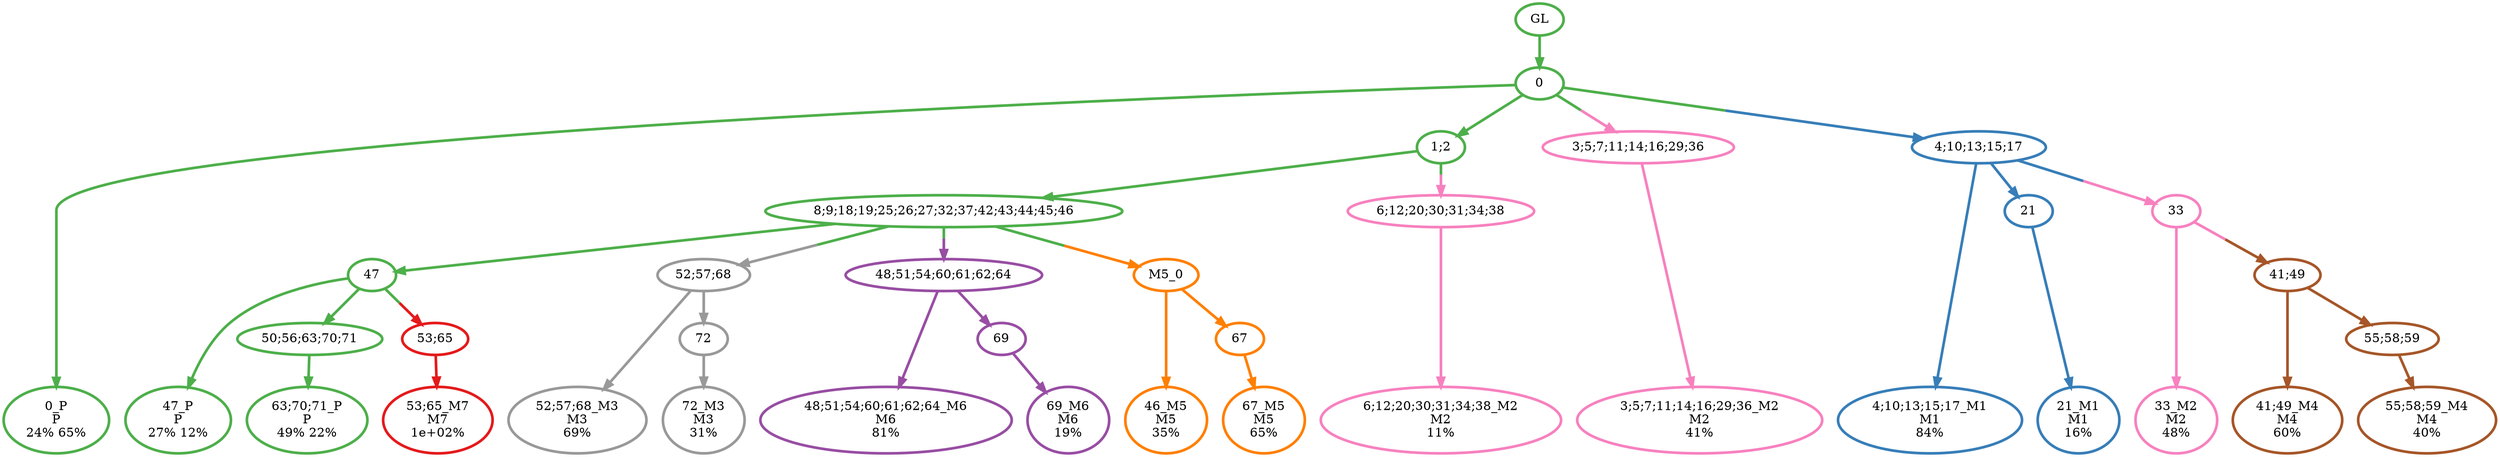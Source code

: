 digraph T {
	{
		rank=same
		34 [penwidth=3,colorscheme=set19,color=3,label="0_P\nP\n24% 65%"]
		30 [penwidth=3,colorscheme=set19,color=3,label="47_P\nP\n27% 12%"]
		28 [penwidth=3,colorscheme=set19,color=3,label="63;70;71_P\nP\n49% 22%"]
		27 [penwidth=3,colorscheme=set19,color=2,label="4;10;13;15;17_M1\nM1\n84%"]
		25 [penwidth=3,colorscheme=set19,color=2,label="21_M1\nM1\n16%"]
		24 [penwidth=3,colorscheme=set19,color=8,label="6;12;20;30;31;34;38_M2\nM2\n11%"]
		23 [penwidth=3,colorscheme=set19,color=8,label="3;5;7;11;14;16;29;36_M2\nM2\n41%"]
		22 [penwidth=3,colorscheme=set19,color=8,label="33_M2\nM2\n48%"]
		21 [penwidth=3,colorscheme=set19,color=9,label="52;57;68_M3\nM3\n69%"]
		19 [penwidth=3,colorscheme=set19,color=9,label="72_M3\nM3\n31%"]
		18 [penwidth=3,colorscheme=set19,color=7,label="41;49_M4\nM4\n60%"]
		16 [penwidth=3,colorscheme=set19,color=7,label="55;58;59_M4\nM4\n40%"]
		15 [penwidth=3,colorscheme=set19,color=5,label="46_M5\nM5\n35%"]
		13 [penwidth=3,colorscheme=set19,color=5,label="67_M5\nM5\n65%"]
		12 [penwidth=3,colorscheme=set19,color=4,label="48;51;54;60;61;62;64_M6\nM6\n81%"]
		10 [penwidth=3,colorscheme=set19,color=4,label="69_M6\nM6\n19%"]
		9 [penwidth=3,colorscheme=set19,color=1,label="53;65_M7\nM7\n1e+02%"]
	}
	36 [penwidth=3,colorscheme=set19,color=3,label="GL"]
	35 [penwidth=3,colorscheme=set19,color=3,label="0"]
	33 [penwidth=3,colorscheme=set19,color=3,label="1;2"]
	32 [penwidth=3,colorscheme=set19,color=3,label="8;9;18;19;25;26;27;32;37;42;43;44;45;46"]
	31 [penwidth=3,colorscheme=set19,color=3,label="47"]
	29 [penwidth=3,colorscheme=set19,color=3,label="50;56;63;70;71"]
	26 [penwidth=3,colorscheme=set19,color=2,label="21"]
	20 [penwidth=3,colorscheme=set19,color=9,label="72"]
	17 [penwidth=3,colorscheme=set19,color=7,label="55;58;59"]
	14 [penwidth=3,colorscheme=set19,color=5,label="67"]
	11 [penwidth=3,colorscheme=set19,color=4,label="69"]
	8 [penwidth=3,colorscheme=set19,color=7,label="41;49"]
	7 [penwidth=3,colorscheme=set19,color=8,label="33"]
	6 [penwidth=3,colorscheme=set19,color=1,label="53;65"]
	5 [penwidth=3,colorscheme=set19,color=9,label="52;57;68"]
	4 [penwidth=3,colorscheme=set19,color=4,label="48;51;54;60;61;62;64"]
	3 [penwidth=3,colorscheme=set19,color=5,label="M5_0"]
	2 [penwidth=3,colorscheme=set19,color=8,label="6;12;20;30;31;34;38"]
	1 [penwidth=3,colorscheme=set19,color=8,label="3;5;7;11;14;16;29;36"]
	0 [penwidth=3,colorscheme=set19,color=2,label="4;10;13;15;17"]
	36 -> 35 [penwidth=3,colorscheme=set19,color=3]
	35 -> 34 [penwidth=3,colorscheme=set19,color=3]
	35 -> 33 [penwidth=3,colorscheme=set19,color=3]
	35 -> 1 [penwidth=3,colorscheme=set19,color="3;0.5:8"]
	35 -> 0 [penwidth=3,colorscheme=set19,color="3;0.5:2"]
	33 -> 32 [penwidth=3,colorscheme=set19,color=3]
	33 -> 2 [penwidth=3,colorscheme=set19,color="3;0.5:8"]
	32 -> 31 [penwidth=3,colorscheme=set19,color=3]
	32 -> 3 [penwidth=3,colorscheme=set19,color="3;0.5:5"]
	32 -> 4 [penwidth=3,colorscheme=set19,color="3;0.5:4"]
	32 -> 5 [penwidth=3,colorscheme=set19,color="3;0.5:9"]
	31 -> 30 [penwidth=3,colorscheme=set19,color=3]
	31 -> 29 [penwidth=3,colorscheme=set19,color=3]
	31 -> 6 [penwidth=3,colorscheme=set19,color="3;0.5:1"]
	29 -> 28 [penwidth=3,colorscheme=set19,color=3]
	26 -> 25 [penwidth=3,colorscheme=set19,color=2]
	20 -> 19 [penwidth=3,colorscheme=set19,color=9]
	17 -> 16 [penwidth=3,colorscheme=set19,color=7]
	14 -> 13 [penwidth=3,colorscheme=set19,color=5]
	11 -> 10 [penwidth=3,colorscheme=set19,color=4]
	8 -> 18 [penwidth=3,colorscheme=set19,color=7]
	8 -> 17 [penwidth=3,colorscheme=set19,color=7]
	7 -> 22 [penwidth=3,colorscheme=set19,color=8]
	7 -> 8 [penwidth=3,colorscheme=set19,color="8;0.5:7"]
	6 -> 9 [penwidth=3,colorscheme=set19,color=1]
	5 -> 21 [penwidth=3,colorscheme=set19,color=9]
	5 -> 20 [penwidth=3,colorscheme=set19,color=9]
	4 -> 12 [penwidth=3,colorscheme=set19,color=4]
	4 -> 11 [penwidth=3,colorscheme=set19,color=4]
	3 -> 15 [penwidth=3,colorscheme=set19,color=5]
	3 -> 14 [penwidth=3,colorscheme=set19,color=5]
	2 -> 24 [penwidth=3,colorscheme=set19,color=8]
	1 -> 23 [penwidth=3,colorscheme=set19,color=8]
	0 -> 27 [penwidth=3,colorscheme=set19,color=2]
	0 -> 26 [penwidth=3,colorscheme=set19,color=2]
	0 -> 7 [penwidth=3,colorscheme=set19,color="2;0.5:8"]
}
